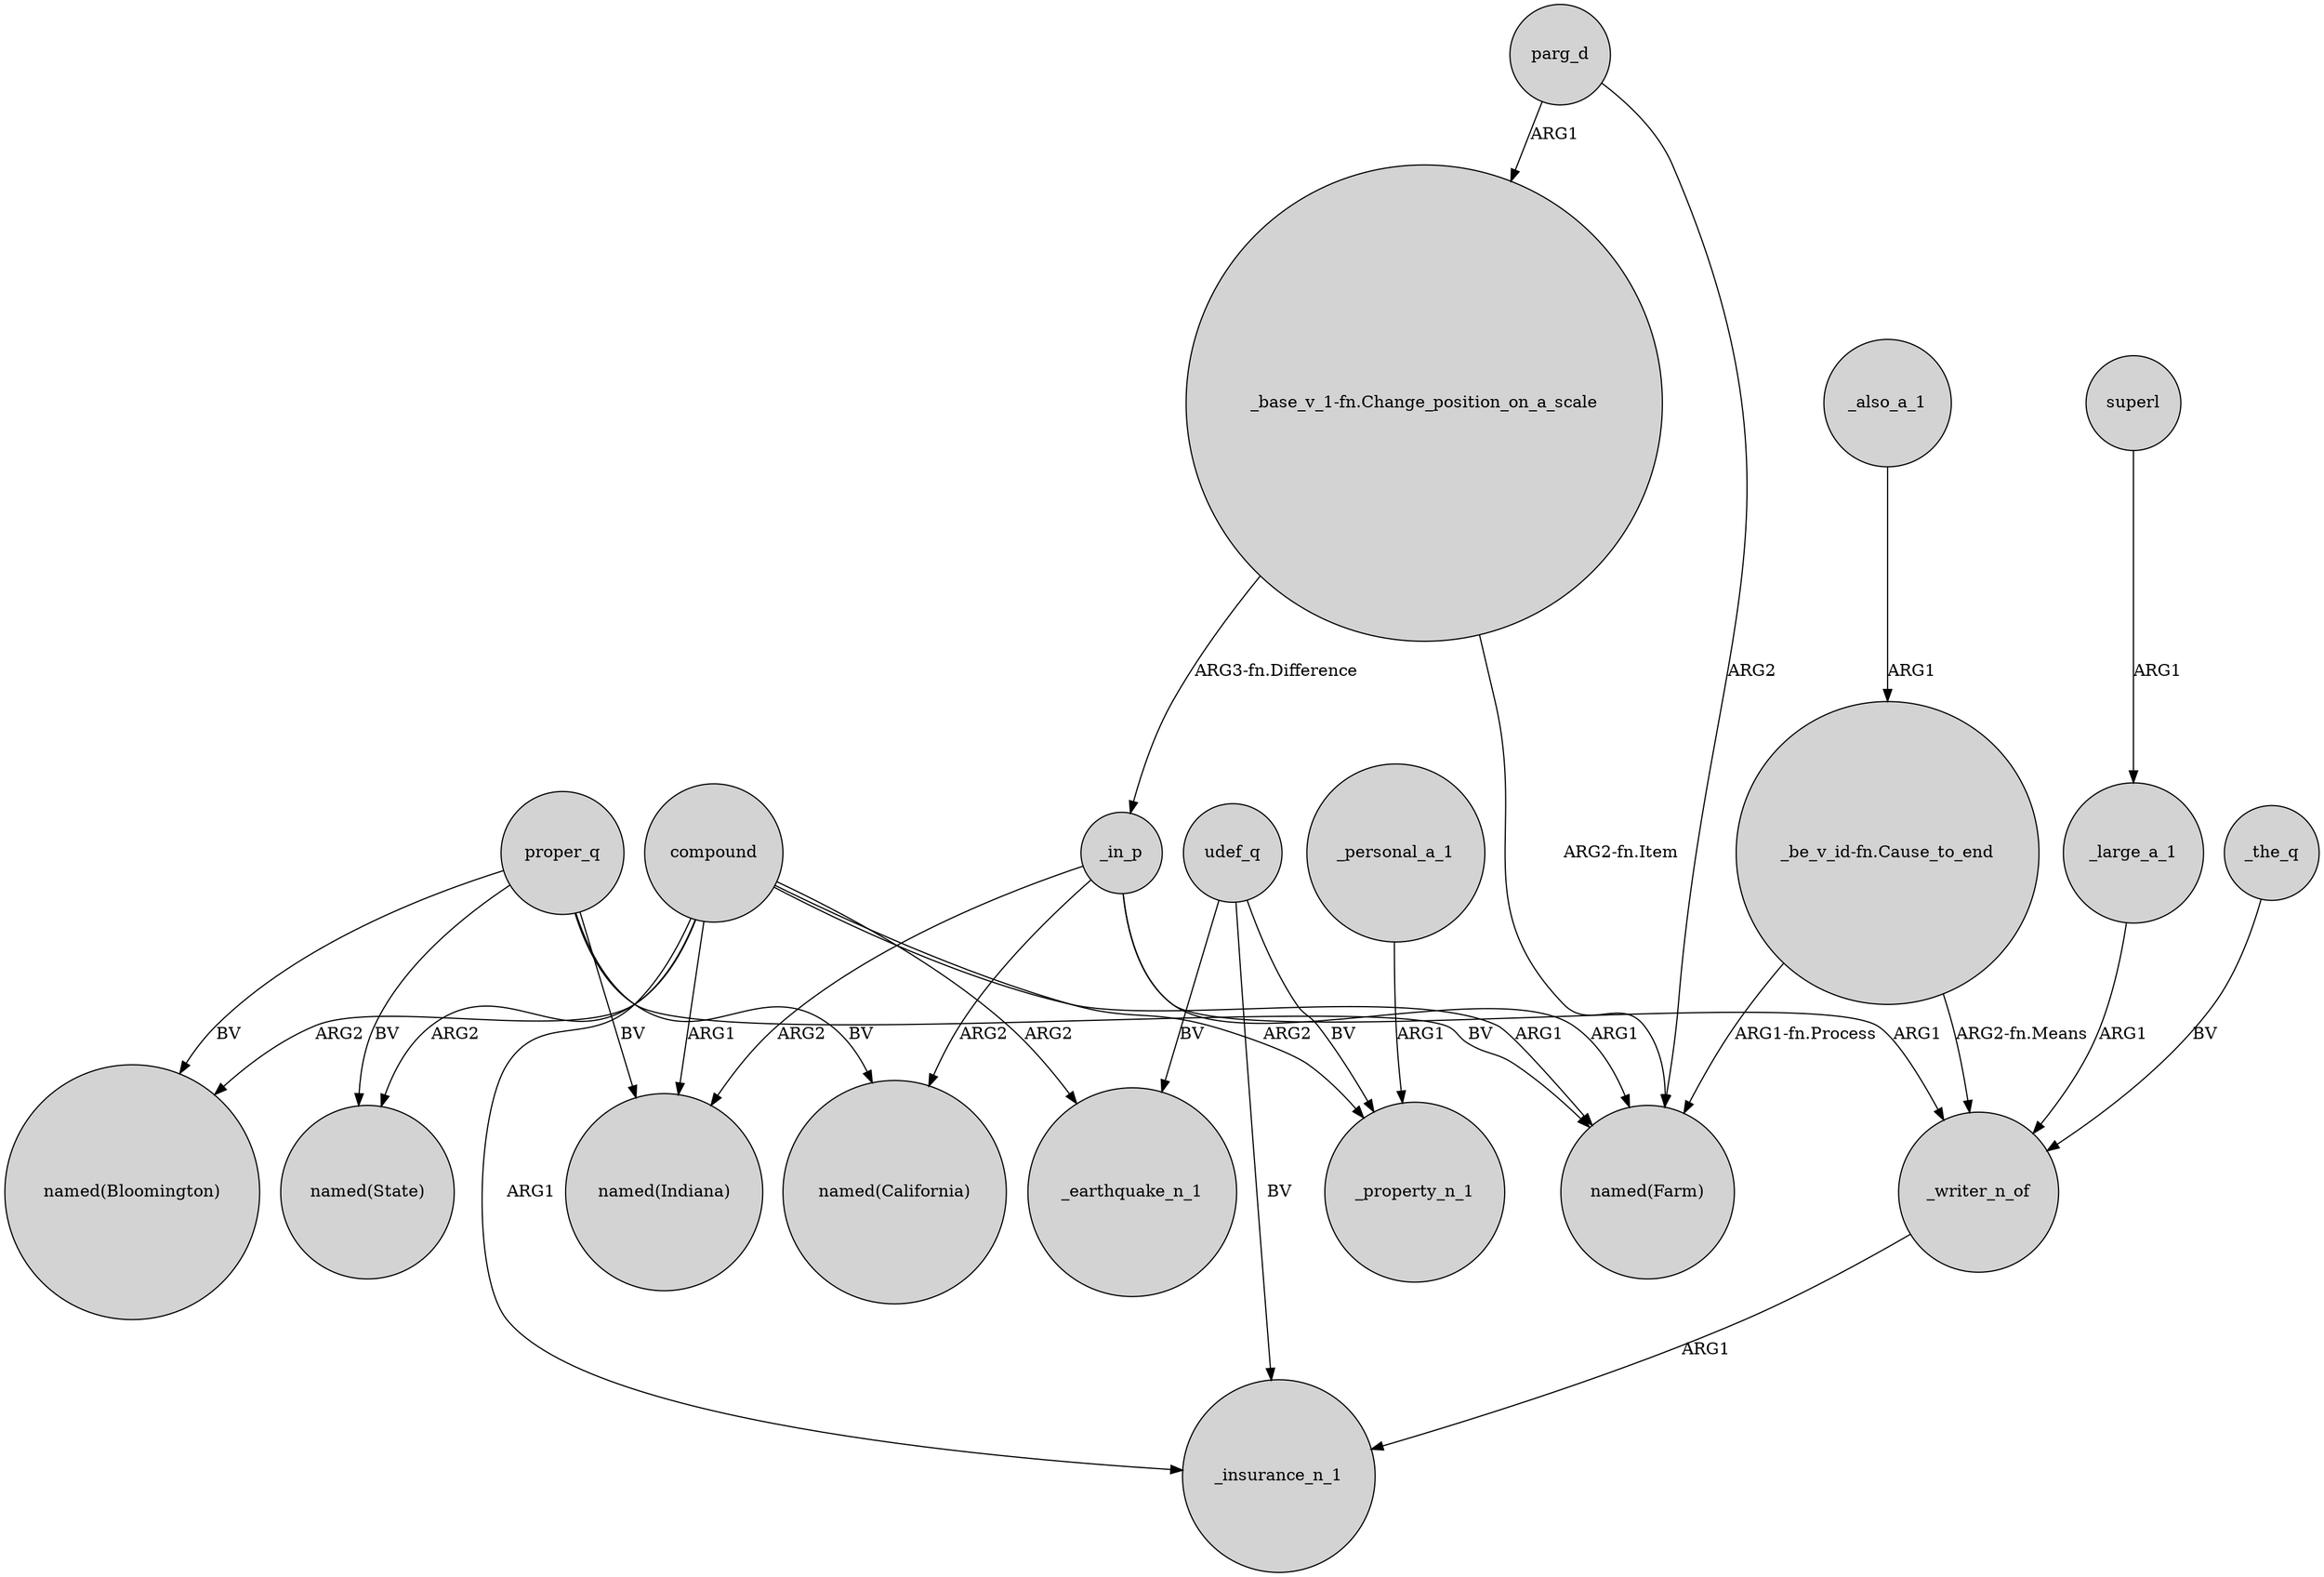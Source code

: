 digraph {
	node [shape=circle style=filled]
	"_base_v_1-fn.Change_position_on_a_scale" -> "named(Farm)" [label="ARG2-fn.Item"]
	proper_q -> "named(Farm)" [label=BV]
	compound -> _property_n_1 [label=ARG2]
	proper_q -> "named(Bloomington)" [label=BV]
	udef_q -> _insurance_n_1 [label=BV]
	compound -> "named(Indiana)" [label=ARG1]
	_in_p -> "named(Farm)" [label=ARG1]
	_large_a_1 -> _writer_n_of [label=ARG1]
	compound -> "named(Farm)" [label=ARG1]
	parg_d -> "_base_v_1-fn.Change_position_on_a_scale" [label=ARG1]
	_also_a_1 -> "_be_v_id-fn.Cause_to_end" [label=ARG1]
	compound -> _insurance_n_1 [label=ARG1]
	proper_q -> "named(State)" [label=BV]
	compound -> "named(Bloomington)" [label=ARG2]
	"_be_v_id-fn.Cause_to_end" -> "named(Farm)" [label="ARG1-fn.Process"]
	parg_d -> "named(Farm)" [label=ARG2]
	_writer_n_of -> _insurance_n_1 [label=ARG1]
	udef_q -> _property_n_1 [label=BV]
	compound -> "named(State)" [label=ARG2]
	_the_q -> _writer_n_of [label=BV]
	"_be_v_id-fn.Cause_to_end" -> _writer_n_of [label="ARG2-fn.Means"]
	proper_q -> "named(California)" [label=BV]
	proper_q -> "named(Indiana)" [label=BV]
	_personal_a_1 -> _property_n_1 [label=ARG1]
	_in_p -> _writer_n_of [label=ARG1]
	_in_p -> "named(California)" [label=ARG2]
	_in_p -> "named(Indiana)" [label=ARG2]
	"_base_v_1-fn.Change_position_on_a_scale" -> _in_p [label="ARG3-fn.Difference"]
	superl -> _large_a_1 [label=ARG1]
	udef_q -> _earthquake_n_1 [label=BV]
	compound -> _earthquake_n_1 [label=ARG2]
}
